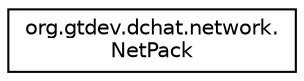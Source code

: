 digraph "Graphical Class Hierarchy"
{
  edge [fontname="Helvetica",fontsize="10",labelfontname="Helvetica",labelfontsize="10"];
  node [fontname="Helvetica",fontsize="10",shape=record];
  rankdir="LR";
  Node0 [label="org.gtdev.dchat.network.\lNetPack",height=0.2,width=0.4,color="black", fillcolor="white", style="filled",URL="$classorg_1_1gtdev_1_1dchat_1_1network_1_1NetPack.html"];
}
